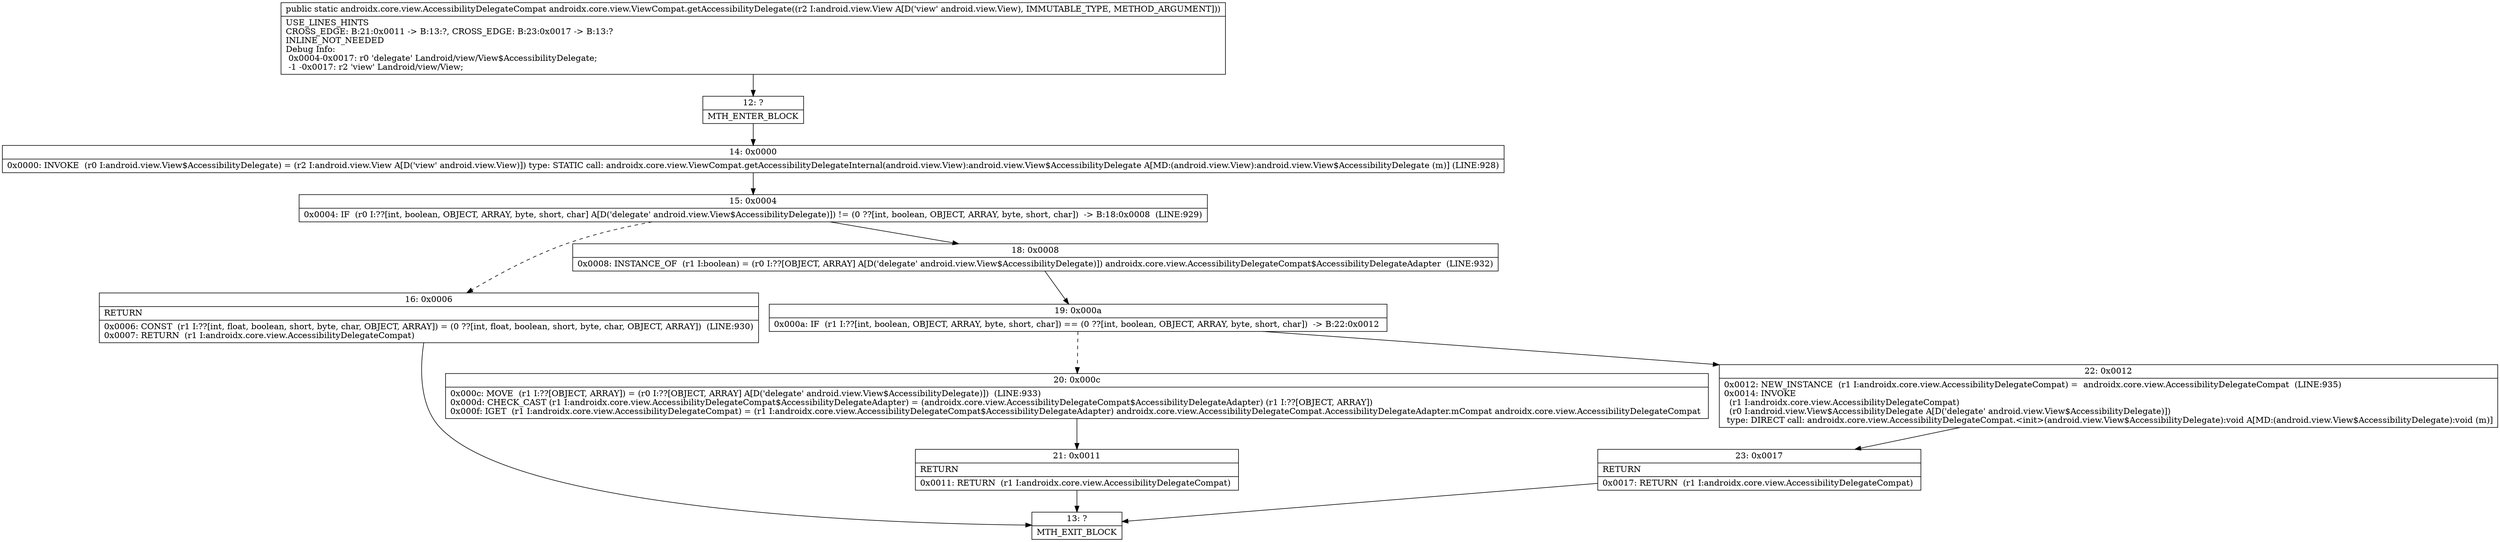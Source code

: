 digraph "CFG forandroidx.core.view.ViewCompat.getAccessibilityDelegate(Landroid\/view\/View;)Landroidx\/core\/view\/AccessibilityDelegateCompat;" {
Node_12 [shape=record,label="{12\:\ ?|MTH_ENTER_BLOCK\l}"];
Node_14 [shape=record,label="{14\:\ 0x0000|0x0000: INVOKE  (r0 I:android.view.View$AccessibilityDelegate) = (r2 I:android.view.View A[D('view' android.view.View)]) type: STATIC call: androidx.core.view.ViewCompat.getAccessibilityDelegateInternal(android.view.View):android.view.View$AccessibilityDelegate A[MD:(android.view.View):android.view.View$AccessibilityDelegate (m)] (LINE:928)\l}"];
Node_15 [shape=record,label="{15\:\ 0x0004|0x0004: IF  (r0 I:??[int, boolean, OBJECT, ARRAY, byte, short, char] A[D('delegate' android.view.View$AccessibilityDelegate)]) != (0 ??[int, boolean, OBJECT, ARRAY, byte, short, char])  \-\> B:18:0x0008  (LINE:929)\l}"];
Node_16 [shape=record,label="{16\:\ 0x0006|RETURN\l|0x0006: CONST  (r1 I:??[int, float, boolean, short, byte, char, OBJECT, ARRAY]) = (0 ??[int, float, boolean, short, byte, char, OBJECT, ARRAY])  (LINE:930)\l0x0007: RETURN  (r1 I:androidx.core.view.AccessibilityDelegateCompat) \l}"];
Node_13 [shape=record,label="{13\:\ ?|MTH_EXIT_BLOCK\l}"];
Node_18 [shape=record,label="{18\:\ 0x0008|0x0008: INSTANCE_OF  (r1 I:boolean) = (r0 I:??[OBJECT, ARRAY] A[D('delegate' android.view.View$AccessibilityDelegate)]) androidx.core.view.AccessibilityDelegateCompat$AccessibilityDelegateAdapter  (LINE:932)\l}"];
Node_19 [shape=record,label="{19\:\ 0x000a|0x000a: IF  (r1 I:??[int, boolean, OBJECT, ARRAY, byte, short, char]) == (0 ??[int, boolean, OBJECT, ARRAY, byte, short, char])  \-\> B:22:0x0012 \l}"];
Node_20 [shape=record,label="{20\:\ 0x000c|0x000c: MOVE  (r1 I:??[OBJECT, ARRAY]) = (r0 I:??[OBJECT, ARRAY] A[D('delegate' android.view.View$AccessibilityDelegate)])  (LINE:933)\l0x000d: CHECK_CAST (r1 I:androidx.core.view.AccessibilityDelegateCompat$AccessibilityDelegateAdapter) = (androidx.core.view.AccessibilityDelegateCompat$AccessibilityDelegateAdapter) (r1 I:??[OBJECT, ARRAY]) \l0x000f: IGET  (r1 I:androidx.core.view.AccessibilityDelegateCompat) = (r1 I:androidx.core.view.AccessibilityDelegateCompat$AccessibilityDelegateAdapter) androidx.core.view.AccessibilityDelegateCompat.AccessibilityDelegateAdapter.mCompat androidx.core.view.AccessibilityDelegateCompat \l}"];
Node_21 [shape=record,label="{21\:\ 0x0011|RETURN\l|0x0011: RETURN  (r1 I:androidx.core.view.AccessibilityDelegateCompat) \l}"];
Node_22 [shape=record,label="{22\:\ 0x0012|0x0012: NEW_INSTANCE  (r1 I:androidx.core.view.AccessibilityDelegateCompat) =  androidx.core.view.AccessibilityDelegateCompat  (LINE:935)\l0x0014: INVOKE  \l  (r1 I:androidx.core.view.AccessibilityDelegateCompat)\l  (r0 I:android.view.View$AccessibilityDelegate A[D('delegate' android.view.View$AccessibilityDelegate)])\l type: DIRECT call: androidx.core.view.AccessibilityDelegateCompat.\<init\>(android.view.View$AccessibilityDelegate):void A[MD:(android.view.View$AccessibilityDelegate):void (m)]\l}"];
Node_23 [shape=record,label="{23\:\ 0x0017|RETURN\l|0x0017: RETURN  (r1 I:androidx.core.view.AccessibilityDelegateCompat) \l}"];
MethodNode[shape=record,label="{public static androidx.core.view.AccessibilityDelegateCompat androidx.core.view.ViewCompat.getAccessibilityDelegate((r2 I:android.view.View A[D('view' android.view.View), IMMUTABLE_TYPE, METHOD_ARGUMENT]))  | USE_LINES_HINTS\lCROSS_EDGE: B:21:0x0011 \-\> B:13:?, CROSS_EDGE: B:23:0x0017 \-\> B:13:?\lINLINE_NOT_NEEDED\lDebug Info:\l  0x0004\-0x0017: r0 'delegate' Landroid\/view\/View$AccessibilityDelegate;\l  \-1 \-0x0017: r2 'view' Landroid\/view\/View;\l}"];
MethodNode -> Node_12;Node_12 -> Node_14;
Node_14 -> Node_15;
Node_15 -> Node_16[style=dashed];
Node_15 -> Node_18;
Node_16 -> Node_13;
Node_18 -> Node_19;
Node_19 -> Node_20[style=dashed];
Node_19 -> Node_22;
Node_20 -> Node_21;
Node_21 -> Node_13;
Node_22 -> Node_23;
Node_23 -> Node_13;
}

